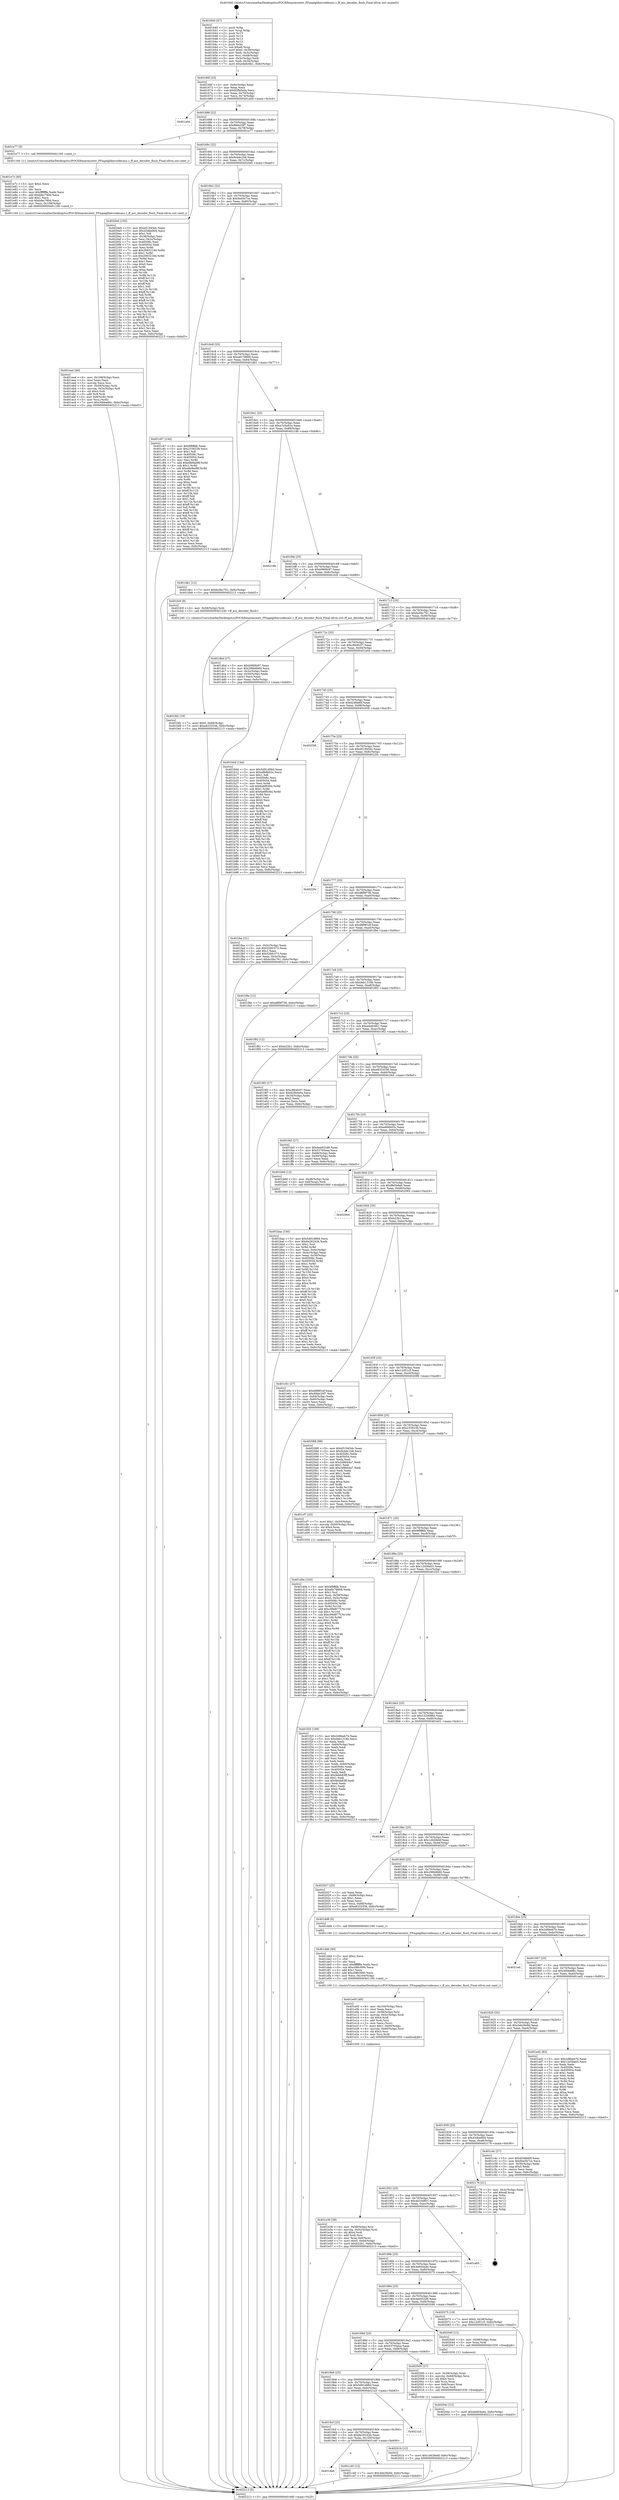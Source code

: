 digraph "0x401640" {
  label = "0x401640 (/mnt/c/Users/mathe/Desktop/tcc/POCII/binaries/extr_FFmpeglibavcodecass.c_ff_ass_decoder_flush_Final-ollvm.out::main(0))"
  labelloc = "t"
  node[shape=record]

  Entry [label="",width=0.3,height=0.3,shape=circle,fillcolor=black,style=filled]
  "0x40166f" [label="{
     0x40166f [23]\l
     | [instrs]\l
     &nbsp;&nbsp;0x40166f \<+3\>: mov -0x6c(%rbp),%eax\l
     &nbsp;&nbsp;0x401672 \<+2\>: mov %eax,%ecx\l
     &nbsp;&nbsp;0x401674 \<+6\>: sub $0x82fb0e0a,%ecx\l
     &nbsp;&nbsp;0x40167a \<+3\>: mov %eax,-0x70(%rbp)\l
     &nbsp;&nbsp;0x40167d \<+3\>: mov %ecx,-0x74(%rbp)\l
     &nbsp;&nbsp;0x401680 \<+6\>: je 0000000000401a0d \<main+0x3cd\>\l
  }"]
  "0x401a0d" [label="{
     0x401a0d\l
  }", style=dashed]
  "0x401686" [label="{
     0x401686 [22]\l
     | [instrs]\l
     &nbsp;&nbsp;0x401686 \<+5\>: jmp 000000000040168b \<main+0x4b\>\l
     &nbsp;&nbsp;0x40168b \<+3\>: mov -0x70(%rbp),%eax\l
     &nbsp;&nbsp;0x40168e \<+5\>: sub $0x89de20f7,%eax\l
     &nbsp;&nbsp;0x401693 \<+3\>: mov %eax,-0x78(%rbp)\l
     &nbsp;&nbsp;0x401696 \<+6\>: je 0000000000401e77 \<main+0x837\>\l
  }"]
  Exit [label="",width=0.3,height=0.3,shape=circle,fillcolor=black,style=filled,peripheries=2]
  "0x401e77" [label="{
     0x401e77 [5]\l
     | [instrs]\l
     &nbsp;&nbsp;0x401e77 \<+5\>: call 0000000000401160 \<next_i\>\l
     | [calls]\l
     &nbsp;&nbsp;0x401160 \{1\} (/mnt/c/Users/mathe/Desktop/tcc/POCII/binaries/extr_FFmpeglibavcodecass.c_ff_ass_decoder_flush_Final-ollvm.out::next_i)\l
  }"]
  "0x40169c" [label="{
     0x40169c [22]\l
     | [instrs]\l
     &nbsp;&nbsp;0x40169c \<+5\>: jmp 00000000004016a1 \<main+0x61\>\l
     &nbsp;&nbsp;0x4016a1 \<+3\>: mov -0x70(%rbp),%eax\l
     &nbsp;&nbsp;0x4016a4 \<+5\>: sub $0x9cbdc1b9,%eax\l
     &nbsp;&nbsp;0x4016a9 \<+3\>: mov %eax,-0x7c(%rbp)\l
     &nbsp;&nbsp;0x4016ac \<+6\>: je 00000000004020e0 \<main+0xaa0\>\l
  }"]
  "0x40204c" [label="{
     0x40204c [12]\l
     | [instrs]\l
     &nbsp;&nbsp;0x40204c \<+7\>: movl $0x4e604a4e,-0x6c(%rbp)\l
     &nbsp;&nbsp;0x402053 \<+5\>: jmp 0000000000402213 \<main+0xbd3\>\l
  }"]
  "0x4020e0" [label="{
     0x4020e0 [150]\l
     | [instrs]\l
     &nbsp;&nbsp;0x4020e0 \<+5\>: mov $0xd51945dc,%eax\l
     &nbsp;&nbsp;0x4020e5 \<+5\>: mov $0x43dbe904,%ecx\l
     &nbsp;&nbsp;0x4020ea \<+2\>: mov $0x1,%dl\l
     &nbsp;&nbsp;0x4020ec \<+3\>: mov -0x38(%rbp),%esi\l
     &nbsp;&nbsp;0x4020ef \<+3\>: mov %esi,-0x2c(%rbp)\l
     &nbsp;&nbsp;0x4020f2 \<+7\>: mov 0x40506c,%esi\l
     &nbsp;&nbsp;0x4020f9 \<+7\>: mov 0x405054,%edi\l
     &nbsp;&nbsp;0x402100 \<+3\>: mov %esi,%r8d\l
     &nbsp;&nbsp;0x402103 \<+7\>: add $0x2063219d,%r8d\l
     &nbsp;&nbsp;0x40210a \<+4\>: sub $0x1,%r8d\l
     &nbsp;&nbsp;0x40210e \<+7\>: sub $0x2063219d,%r8d\l
     &nbsp;&nbsp;0x402115 \<+4\>: imul %r8d,%esi\l
     &nbsp;&nbsp;0x402119 \<+3\>: and $0x1,%esi\l
     &nbsp;&nbsp;0x40211c \<+3\>: cmp $0x0,%esi\l
     &nbsp;&nbsp;0x40211f \<+4\>: sete %r9b\l
     &nbsp;&nbsp;0x402123 \<+3\>: cmp $0xa,%edi\l
     &nbsp;&nbsp;0x402126 \<+4\>: setl %r10b\l
     &nbsp;&nbsp;0x40212a \<+3\>: mov %r9b,%r11b\l
     &nbsp;&nbsp;0x40212d \<+4\>: xor $0xff,%r11b\l
     &nbsp;&nbsp;0x402131 \<+3\>: mov %r10b,%bl\l
     &nbsp;&nbsp;0x402134 \<+3\>: xor $0xff,%bl\l
     &nbsp;&nbsp;0x402137 \<+3\>: xor $0x1,%dl\l
     &nbsp;&nbsp;0x40213a \<+3\>: mov %r11b,%r14b\l
     &nbsp;&nbsp;0x40213d \<+4\>: and $0xff,%r14b\l
     &nbsp;&nbsp;0x402141 \<+3\>: and %dl,%r9b\l
     &nbsp;&nbsp;0x402144 \<+3\>: mov %bl,%r15b\l
     &nbsp;&nbsp;0x402147 \<+4\>: and $0xff,%r15b\l
     &nbsp;&nbsp;0x40214b \<+3\>: and %dl,%r10b\l
     &nbsp;&nbsp;0x40214e \<+3\>: or %r9b,%r14b\l
     &nbsp;&nbsp;0x402151 \<+3\>: or %r10b,%r15b\l
     &nbsp;&nbsp;0x402154 \<+3\>: xor %r15b,%r14b\l
     &nbsp;&nbsp;0x402157 \<+3\>: or %bl,%r11b\l
     &nbsp;&nbsp;0x40215a \<+4\>: xor $0xff,%r11b\l
     &nbsp;&nbsp;0x40215e \<+3\>: or $0x1,%dl\l
     &nbsp;&nbsp;0x402161 \<+3\>: and %dl,%r11b\l
     &nbsp;&nbsp;0x402164 \<+3\>: or %r11b,%r14b\l
     &nbsp;&nbsp;0x402167 \<+4\>: test $0x1,%r14b\l
     &nbsp;&nbsp;0x40216b \<+3\>: cmovne %ecx,%eax\l
     &nbsp;&nbsp;0x40216e \<+3\>: mov %eax,-0x6c(%rbp)\l
     &nbsp;&nbsp;0x402171 \<+5\>: jmp 0000000000402213 \<main+0xbd3\>\l
  }"]
  "0x4016b2" [label="{
     0x4016b2 [22]\l
     | [instrs]\l
     &nbsp;&nbsp;0x4016b2 \<+5\>: jmp 00000000004016b7 \<main+0x77\>\l
     &nbsp;&nbsp;0x4016b7 \<+3\>: mov -0x70(%rbp),%eax\l
     &nbsp;&nbsp;0x4016ba \<+5\>: sub $0x9ee5b7ce,%eax\l
     &nbsp;&nbsp;0x4016bf \<+3\>: mov %eax,-0x80(%rbp)\l
     &nbsp;&nbsp;0x4016c2 \<+6\>: je 0000000000401c67 \<main+0x627\>\l
  }"]
  "0x40201b" [label="{
     0x40201b [12]\l
     | [instrs]\l
     &nbsp;&nbsp;0x40201b \<+7\>: movl $0x1d428ebf,-0x6c(%rbp)\l
     &nbsp;&nbsp;0x402022 \<+5\>: jmp 0000000000402213 \<main+0xbd3\>\l
  }"]
  "0x401c67" [label="{
     0x401c67 [144]\l
     | [instrs]\l
     &nbsp;&nbsp;0x401c67 \<+5\>: mov $0x9f9ffdb,%eax\l
     &nbsp;&nbsp;0x401c6c \<+5\>: mov $0x2336238,%ecx\l
     &nbsp;&nbsp;0x401c71 \<+2\>: mov $0x1,%dl\l
     &nbsp;&nbsp;0x401c73 \<+7\>: mov 0x40506c,%esi\l
     &nbsp;&nbsp;0x401c7a \<+7\>: mov 0x405054,%edi\l
     &nbsp;&nbsp;0x401c81 \<+3\>: mov %esi,%r8d\l
     &nbsp;&nbsp;0x401c84 \<+7\>: add $0xe8e9ad9f,%r8d\l
     &nbsp;&nbsp;0x401c8b \<+4\>: sub $0x1,%r8d\l
     &nbsp;&nbsp;0x401c8f \<+7\>: sub $0xe8e9ad9f,%r8d\l
     &nbsp;&nbsp;0x401c96 \<+4\>: imul %r8d,%esi\l
     &nbsp;&nbsp;0x401c9a \<+3\>: and $0x1,%esi\l
     &nbsp;&nbsp;0x401c9d \<+3\>: cmp $0x0,%esi\l
     &nbsp;&nbsp;0x401ca0 \<+4\>: sete %r9b\l
     &nbsp;&nbsp;0x401ca4 \<+3\>: cmp $0xa,%edi\l
     &nbsp;&nbsp;0x401ca7 \<+4\>: setl %r10b\l
     &nbsp;&nbsp;0x401cab \<+3\>: mov %r9b,%r11b\l
     &nbsp;&nbsp;0x401cae \<+4\>: xor $0xff,%r11b\l
     &nbsp;&nbsp;0x401cb2 \<+3\>: mov %r10b,%bl\l
     &nbsp;&nbsp;0x401cb5 \<+3\>: xor $0xff,%bl\l
     &nbsp;&nbsp;0x401cb8 \<+3\>: xor $0x1,%dl\l
     &nbsp;&nbsp;0x401cbb \<+3\>: mov %r11b,%r14b\l
     &nbsp;&nbsp;0x401cbe \<+4\>: and $0xff,%r14b\l
     &nbsp;&nbsp;0x401cc2 \<+3\>: and %dl,%r9b\l
     &nbsp;&nbsp;0x401cc5 \<+3\>: mov %bl,%r15b\l
     &nbsp;&nbsp;0x401cc8 \<+4\>: and $0xff,%r15b\l
     &nbsp;&nbsp;0x401ccc \<+3\>: and %dl,%r10b\l
     &nbsp;&nbsp;0x401ccf \<+3\>: or %r9b,%r14b\l
     &nbsp;&nbsp;0x401cd2 \<+3\>: or %r10b,%r15b\l
     &nbsp;&nbsp;0x401cd5 \<+3\>: xor %r15b,%r14b\l
     &nbsp;&nbsp;0x401cd8 \<+3\>: or %bl,%r11b\l
     &nbsp;&nbsp;0x401cdb \<+4\>: xor $0xff,%r11b\l
     &nbsp;&nbsp;0x401cdf \<+3\>: or $0x1,%dl\l
     &nbsp;&nbsp;0x401ce2 \<+3\>: and %dl,%r11b\l
     &nbsp;&nbsp;0x401ce5 \<+3\>: or %r11b,%r14b\l
     &nbsp;&nbsp;0x401ce8 \<+4\>: test $0x1,%r14b\l
     &nbsp;&nbsp;0x401cec \<+3\>: cmovne %ecx,%eax\l
     &nbsp;&nbsp;0x401cef \<+3\>: mov %eax,-0x6c(%rbp)\l
     &nbsp;&nbsp;0x401cf2 \<+5\>: jmp 0000000000402213 \<main+0xbd3\>\l
  }"]
  "0x4016c8" [label="{
     0x4016c8 [25]\l
     | [instrs]\l
     &nbsp;&nbsp;0x4016c8 \<+5\>: jmp 00000000004016cd \<main+0x8d\>\l
     &nbsp;&nbsp;0x4016cd \<+3\>: mov -0x70(%rbp),%eax\l
     &nbsp;&nbsp;0x4016d0 \<+5\>: sub $0xa0c78668,%eax\l
     &nbsp;&nbsp;0x4016d5 \<+6\>: mov %eax,-0x84(%rbp)\l
     &nbsp;&nbsp;0x4016db \<+6\>: je 0000000000401db1 \<main+0x771\>\l
  }"]
  "0x401fd2" [label="{
     0x401fd2 [19]\l
     | [instrs]\l
     &nbsp;&nbsp;0x401fd2 \<+7\>: movl $0x0,-0x68(%rbp)\l
     &nbsp;&nbsp;0x401fd9 \<+7\>: movl $0xe8333336,-0x6c(%rbp)\l
     &nbsp;&nbsp;0x401fe0 \<+5\>: jmp 0000000000402213 \<main+0xbd3\>\l
  }"]
  "0x401db1" [label="{
     0x401db1 [12]\l
     | [instrs]\l
     &nbsp;&nbsp;0x401db1 \<+7\>: movl $0xbc0bc761,-0x6c(%rbp)\l
     &nbsp;&nbsp;0x401db8 \<+5\>: jmp 0000000000402213 \<main+0xbd3\>\l
  }"]
  "0x4016e1" [label="{
     0x4016e1 [25]\l
     | [instrs]\l
     &nbsp;&nbsp;0x4016e1 \<+5\>: jmp 00000000004016e6 \<main+0xa6\>\l
     &nbsp;&nbsp;0x4016e6 \<+3\>: mov -0x70(%rbp),%eax\l
     &nbsp;&nbsp;0x4016e9 \<+5\>: sub $0xa7e5a91e,%eax\l
     &nbsp;&nbsp;0x4016ee \<+6\>: mov %eax,-0x88(%rbp)\l
     &nbsp;&nbsp;0x4016f4 \<+6\>: je 000000000040218b \<main+0xb4b\>\l
  }"]
  "0x401ea4" [label="{
     0x401ea4 [46]\l
     | [instrs]\l
     &nbsp;&nbsp;0x401ea4 \<+6\>: mov -0x108(%rbp),%ecx\l
     &nbsp;&nbsp;0x401eaa \<+3\>: imul %eax,%ecx\l
     &nbsp;&nbsp;0x401ead \<+3\>: movslq %ecx,%rsi\l
     &nbsp;&nbsp;0x401eb0 \<+4\>: mov -0x58(%rbp),%rdi\l
     &nbsp;&nbsp;0x401eb4 \<+4\>: movslq -0x5c(%rbp),%r8\l
     &nbsp;&nbsp;0x401eb8 \<+4\>: shl $0x4,%r8\l
     &nbsp;&nbsp;0x401ebc \<+3\>: add %r8,%rdi\l
     &nbsp;&nbsp;0x401ebf \<+4\>: mov 0x8(%rdi),%rdi\l
     &nbsp;&nbsp;0x401ec3 \<+3\>: mov %rsi,(%rdi)\l
     &nbsp;&nbsp;0x401ec6 \<+7\>: movl $0x30bbe86c,-0x6c(%rbp)\l
     &nbsp;&nbsp;0x401ecd \<+5\>: jmp 0000000000402213 \<main+0xbd3\>\l
  }"]
  "0x40218b" [label="{
     0x40218b\l
  }", style=dashed]
  "0x4016fa" [label="{
     0x4016fa [25]\l
     | [instrs]\l
     &nbsp;&nbsp;0x4016fa \<+5\>: jmp 00000000004016ff \<main+0xbf\>\l
     &nbsp;&nbsp;0x4016ff \<+3\>: mov -0x70(%rbp),%eax\l
     &nbsp;&nbsp;0x401702 \<+5\>: sub $0xb980fc87,%eax\l
     &nbsp;&nbsp;0x401707 \<+6\>: mov %eax,-0x8c(%rbp)\l
     &nbsp;&nbsp;0x40170d \<+6\>: je 0000000000401fc9 \<main+0x989\>\l
  }"]
  "0x401e7c" [label="{
     0x401e7c [40]\l
     | [instrs]\l
     &nbsp;&nbsp;0x401e7c \<+5\>: mov $0x2,%ecx\l
     &nbsp;&nbsp;0x401e81 \<+1\>: cltd\l
     &nbsp;&nbsp;0x401e82 \<+2\>: idiv %ecx\l
     &nbsp;&nbsp;0x401e84 \<+6\>: imul $0xfffffffe,%edx,%ecx\l
     &nbsp;&nbsp;0x401e8a \<+6\>: add $0xbfec780d,%ecx\l
     &nbsp;&nbsp;0x401e90 \<+3\>: add $0x1,%ecx\l
     &nbsp;&nbsp;0x401e93 \<+6\>: sub $0xbfec780d,%ecx\l
     &nbsp;&nbsp;0x401e99 \<+6\>: mov %ecx,-0x108(%rbp)\l
     &nbsp;&nbsp;0x401e9f \<+5\>: call 0000000000401160 \<next_i\>\l
     | [calls]\l
     &nbsp;&nbsp;0x401160 \{1\} (/mnt/c/Users/mathe/Desktop/tcc/POCII/binaries/extr_FFmpeglibavcodecass.c_ff_ass_decoder_flush_Final-ollvm.out::next_i)\l
  }"]
  "0x401fc9" [label="{
     0x401fc9 [9]\l
     | [instrs]\l
     &nbsp;&nbsp;0x401fc9 \<+4\>: mov -0x58(%rbp),%rdi\l
     &nbsp;&nbsp;0x401fcd \<+5\>: call 0000000000401240 \<ff_ass_decoder_flush\>\l
     | [calls]\l
     &nbsp;&nbsp;0x401240 \{1\} (/mnt/c/Users/mathe/Desktop/tcc/POCII/binaries/extr_FFmpeglibavcodecass.c_ff_ass_decoder_flush_Final-ollvm.out::ff_ass_decoder_flush)\l
  }"]
  "0x401713" [label="{
     0x401713 [25]\l
     | [instrs]\l
     &nbsp;&nbsp;0x401713 \<+5\>: jmp 0000000000401718 \<main+0xd8\>\l
     &nbsp;&nbsp;0x401718 \<+3\>: mov -0x70(%rbp),%eax\l
     &nbsp;&nbsp;0x40171b \<+5\>: sub $0xbc0bc761,%eax\l
     &nbsp;&nbsp;0x401720 \<+6\>: mov %eax,-0x90(%rbp)\l
     &nbsp;&nbsp;0x401726 \<+6\>: je 0000000000401dbd \<main+0x77d\>\l
  }"]
  "0x401e36" [label="{
     0x401e36 [38]\l
     | [instrs]\l
     &nbsp;&nbsp;0x401e36 \<+4\>: mov -0x58(%rbp),%rsi\l
     &nbsp;&nbsp;0x401e3a \<+4\>: movslq -0x5c(%rbp),%rdi\l
     &nbsp;&nbsp;0x401e3e \<+4\>: shl $0x4,%rdi\l
     &nbsp;&nbsp;0x401e42 \<+3\>: add %rdi,%rsi\l
     &nbsp;&nbsp;0x401e45 \<+4\>: mov %rax,0x8(%rsi)\l
     &nbsp;&nbsp;0x401e49 \<+7\>: movl $0x0,-0x64(%rbp)\l
     &nbsp;&nbsp;0x401e50 \<+7\>: movl $0xb22b1,-0x6c(%rbp)\l
     &nbsp;&nbsp;0x401e57 \<+5\>: jmp 0000000000402213 \<main+0xbd3\>\l
  }"]
  "0x401dbd" [label="{
     0x401dbd [27]\l
     | [instrs]\l
     &nbsp;&nbsp;0x401dbd \<+5\>: mov $0xb980fc87,%eax\l
     &nbsp;&nbsp;0x401dc2 \<+5\>: mov $0x296b6b60,%ecx\l
     &nbsp;&nbsp;0x401dc7 \<+3\>: mov -0x5c(%rbp),%edx\l
     &nbsp;&nbsp;0x401dca \<+3\>: cmp -0x50(%rbp),%edx\l
     &nbsp;&nbsp;0x401dcd \<+3\>: cmovl %ecx,%eax\l
     &nbsp;&nbsp;0x401dd0 \<+3\>: mov %eax,-0x6c(%rbp)\l
     &nbsp;&nbsp;0x401dd3 \<+5\>: jmp 0000000000402213 \<main+0xbd3\>\l
  }"]
  "0x40172c" [label="{
     0x40172c [25]\l
     | [instrs]\l
     &nbsp;&nbsp;0x40172c \<+5\>: jmp 0000000000401731 \<main+0xf1\>\l
     &nbsp;&nbsp;0x401731 \<+3\>: mov -0x70(%rbp),%eax\l
     &nbsp;&nbsp;0x401734 \<+5\>: sub $0xc864fc57,%eax\l
     &nbsp;&nbsp;0x401739 \<+6\>: mov %eax,-0x94(%rbp)\l
     &nbsp;&nbsp;0x40173f \<+6\>: je 0000000000401b0d \<main+0x4cd\>\l
  }"]
  "0x401e05" [label="{
     0x401e05 [49]\l
     | [instrs]\l
     &nbsp;&nbsp;0x401e05 \<+6\>: mov -0x104(%rbp),%ecx\l
     &nbsp;&nbsp;0x401e0b \<+3\>: imul %eax,%ecx\l
     &nbsp;&nbsp;0x401e0e \<+4\>: mov -0x58(%rbp),%rsi\l
     &nbsp;&nbsp;0x401e12 \<+4\>: movslq -0x5c(%rbp),%rdi\l
     &nbsp;&nbsp;0x401e16 \<+4\>: shl $0x4,%rdi\l
     &nbsp;&nbsp;0x401e1a \<+3\>: add %rdi,%rsi\l
     &nbsp;&nbsp;0x401e1d \<+2\>: mov %ecx,(%rsi)\l
     &nbsp;&nbsp;0x401e1f \<+7\>: movl $0x1,-0x60(%rbp)\l
     &nbsp;&nbsp;0x401e26 \<+4\>: movslq -0x60(%rbp),%rsi\l
     &nbsp;&nbsp;0x401e2a \<+4\>: shl $0x3,%rsi\l
     &nbsp;&nbsp;0x401e2e \<+3\>: mov %rsi,%rdi\l
     &nbsp;&nbsp;0x401e31 \<+5\>: call 0000000000401050 \<malloc@plt\>\l
     | [calls]\l
     &nbsp;&nbsp;0x401050 \{1\} (unknown)\l
  }"]
  "0x401b0d" [label="{
     0x401b0d [144]\l
     | [instrs]\l
     &nbsp;&nbsp;0x401b0d \<+5\>: mov $0x5d91d96d,%eax\l
     &nbsp;&nbsp;0x401b12 \<+5\>: mov $0xe868b03c,%ecx\l
     &nbsp;&nbsp;0x401b17 \<+2\>: mov $0x1,%dl\l
     &nbsp;&nbsp;0x401b19 \<+7\>: mov 0x40506c,%esi\l
     &nbsp;&nbsp;0x401b20 \<+7\>: mov 0x405054,%edi\l
     &nbsp;&nbsp;0x401b27 \<+3\>: mov %esi,%r8d\l
     &nbsp;&nbsp;0x401b2a \<+7\>: sub $0x6a6f926d,%r8d\l
     &nbsp;&nbsp;0x401b31 \<+4\>: sub $0x1,%r8d\l
     &nbsp;&nbsp;0x401b35 \<+7\>: add $0x6a6f926d,%r8d\l
     &nbsp;&nbsp;0x401b3c \<+4\>: imul %r8d,%esi\l
     &nbsp;&nbsp;0x401b40 \<+3\>: and $0x1,%esi\l
     &nbsp;&nbsp;0x401b43 \<+3\>: cmp $0x0,%esi\l
     &nbsp;&nbsp;0x401b46 \<+4\>: sete %r9b\l
     &nbsp;&nbsp;0x401b4a \<+3\>: cmp $0xa,%edi\l
     &nbsp;&nbsp;0x401b4d \<+4\>: setl %r10b\l
     &nbsp;&nbsp;0x401b51 \<+3\>: mov %r9b,%r11b\l
     &nbsp;&nbsp;0x401b54 \<+4\>: xor $0xff,%r11b\l
     &nbsp;&nbsp;0x401b58 \<+3\>: mov %r10b,%bl\l
     &nbsp;&nbsp;0x401b5b \<+3\>: xor $0xff,%bl\l
     &nbsp;&nbsp;0x401b5e \<+3\>: xor $0x0,%dl\l
     &nbsp;&nbsp;0x401b61 \<+3\>: mov %r11b,%r14b\l
     &nbsp;&nbsp;0x401b64 \<+4\>: and $0x0,%r14b\l
     &nbsp;&nbsp;0x401b68 \<+3\>: and %dl,%r9b\l
     &nbsp;&nbsp;0x401b6b \<+3\>: mov %bl,%r15b\l
     &nbsp;&nbsp;0x401b6e \<+4\>: and $0x0,%r15b\l
     &nbsp;&nbsp;0x401b72 \<+3\>: and %dl,%r10b\l
     &nbsp;&nbsp;0x401b75 \<+3\>: or %r9b,%r14b\l
     &nbsp;&nbsp;0x401b78 \<+3\>: or %r10b,%r15b\l
     &nbsp;&nbsp;0x401b7b \<+3\>: xor %r15b,%r14b\l
     &nbsp;&nbsp;0x401b7e \<+3\>: or %bl,%r11b\l
     &nbsp;&nbsp;0x401b81 \<+4\>: xor $0xff,%r11b\l
     &nbsp;&nbsp;0x401b85 \<+3\>: or $0x0,%dl\l
     &nbsp;&nbsp;0x401b88 \<+3\>: and %dl,%r11b\l
     &nbsp;&nbsp;0x401b8b \<+3\>: or %r11b,%r14b\l
     &nbsp;&nbsp;0x401b8e \<+4\>: test $0x1,%r14b\l
     &nbsp;&nbsp;0x401b92 \<+3\>: cmovne %ecx,%eax\l
     &nbsp;&nbsp;0x401b95 \<+3\>: mov %eax,-0x6c(%rbp)\l
     &nbsp;&nbsp;0x401b98 \<+5\>: jmp 0000000000402213 \<main+0xbd3\>\l
  }"]
  "0x401745" [label="{
     0x401745 [25]\l
     | [instrs]\l
     &nbsp;&nbsp;0x401745 \<+5\>: jmp 000000000040174a \<main+0x10a\>\l
     &nbsp;&nbsp;0x40174a \<+3\>: mov -0x70(%rbp),%eax\l
     &nbsp;&nbsp;0x40174d \<+5\>: sub $0xd24fdd0f,%eax\l
     &nbsp;&nbsp;0x401752 \<+6\>: mov %eax,-0x98(%rbp)\l
     &nbsp;&nbsp;0x401758 \<+6\>: je 0000000000402058 \<main+0xa18\>\l
  }"]
  "0x401ddd" [label="{
     0x401ddd [40]\l
     | [instrs]\l
     &nbsp;&nbsp;0x401ddd \<+5\>: mov $0x2,%ecx\l
     &nbsp;&nbsp;0x401de2 \<+1\>: cltd\l
     &nbsp;&nbsp;0x401de3 \<+2\>: idiv %ecx\l
     &nbsp;&nbsp;0x401de5 \<+6\>: imul $0xfffffffe,%edx,%ecx\l
     &nbsp;&nbsp;0x401deb \<+6\>: sub $0xc08b309c,%ecx\l
     &nbsp;&nbsp;0x401df1 \<+3\>: add $0x1,%ecx\l
     &nbsp;&nbsp;0x401df4 \<+6\>: add $0xc08b309c,%ecx\l
     &nbsp;&nbsp;0x401dfa \<+6\>: mov %ecx,-0x104(%rbp)\l
     &nbsp;&nbsp;0x401e00 \<+5\>: call 0000000000401160 \<next_i\>\l
     | [calls]\l
     &nbsp;&nbsp;0x401160 \{1\} (/mnt/c/Users/mathe/Desktop/tcc/POCII/binaries/extr_FFmpeglibavcodecass.c_ff_ass_decoder_flush_Final-ollvm.out::next_i)\l
  }"]
  "0x402058" [label="{
     0x402058\l
  }", style=dashed]
  "0x40175e" [label="{
     0x40175e [25]\l
     | [instrs]\l
     &nbsp;&nbsp;0x40175e \<+5\>: jmp 0000000000401763 \<main+0x123\>\l
     &nbsp;&nbsp;0x401763 \<+3\>: mov -0x70(%rbp),%eax\l
     &nbsp;&nbsp;0x401766 \<+5\>: sub $0xd51945dc,%eax\l
     &nbsp;&nbsp;0x40176b \<+6\>: mov %eax,-0x9c(%rbp)\l
     &nbsp;&nbsp;0x401771 \<+6\>: je 000000000040220c \<main+0xbcc\>\l
  }"]
  "0x401d0e" [label="{
     0x401d0e [163]\l
     | [instrs]\l
     &nbsp;&nbsp;0x401d0e \<+5\>: mov $0x9f9ffdb,%ecx\l
     &nbsp;&nbsp;0x401d13 \<+5\>: mov $0xa0c78668,%edx\l
     &nbsp;&nbsp;0x401d18 \<+3\>: mov $0x1,%sil\l
     &nbsp;&nbsp;0x401d1b \<+4\>: mov %rax,-0x58(%rbp)\l
     &nbsp;&nbsp;0x401d1f \<+7\>: movl $0x0,-0x5c(%rbp)\l
     &nbsp;&nbsp;0x401d26 \<+8\>: mov 0x40506c,%r8d\l
     &nbsp;&nbsp;0x401d2e \<+8\>: mov 0x405054,%r9d\l
     &nbsp;&nbsp;0x401d36 \<+3\>: mov %r8d,%r10d\l
     &nbsp;&nbsp;0x401d39 \<+7\>: add $0xc99d877f,%r10d\l
     &nbsp;&nbsp;0x401d40 \<+4\>: sub $0x1,%r10d\l
     &nbsp;&nbsp;0x401d44 \<+7\>: sub $0xc99d877f,%r10d\l
     &nbsp;&nbsp;0x401d4b \<+4\>: imul %r10d,%r8d\l
     &nbsp;&nbsp;0x401d4f \<+4\>: and $0x1,%r8d\l
     &nbsp;&nbsp;0x401d53 \<+4\>: cmp $0x0,%r8d\l
     &nbsp;&nbsp;0x401d57 \<+4\>: sete %r11b\l
     &nbsp;&nbsp;0x401d5b \<+4\>: cmp $0xa,%r9d\l
     &nbsp;&nbsp;0x401d5f \<+3\>: setl %bl\l
     &nbsp;&nbsp;0x401d62 \<+3\>: mov %r11b,%r14b\l
     &nbsp;&nbsp;0x401d65 \<+4\>: xor $0xff,%r14b\l
     &nbsp;&nbsp;0x401d69 \<+3\>: mov %bl,%r15b\l
     &nbsp;&nbsp;0x401d6c \<+4\>: xor $0xff,%r15b\l
     &nbsp;&nbsp;0x401d70 \<+4\>: xor $0x1,%sil\l
     &nbsp;&nbsp;0x401d74 \<+3\>: mov %r14b,%r12b\l
     &nbsp;&nbsp;0x401d77 \<+4\>: and $0xff,%r12b\l
     &nbsp;&nbsp;0x401d7b \<+3\>: and %sil,%r11b\l
     &nbsp;&nbsp;0x401d7e \<+3\>: mov %r15b,%r13b\l
     &nbsp;&nbsp;0x401d81 \<+4\>: and $0xff,%r13b\l
     &nbsp;&nbsp;0x401d85 \<+3\>: and %sil,%bl\l
     &nbsp;&nbsp;0x401d88 \<+3\>: or %r11b,%r12b\l
     &nbsp;&nbsp;0x401d8b \<+3\>: or %bl,%r13b\l
     &nbsp;&nbsp;0x401d8e \<+3\>: xor %r13b,%r12b\l
     &nbsp;&nbsp;0x401d91 \<+3\>: or %r15b,%r14b\l
     &nbsp;&nbsp;0x401d94 \<+4\>: xor $0xff,%r14b\l
     &nbsp;&nbsp;0x401d98 \<+4\>: or $0x1,%sil\l
     &nbsp;&nbsp;0x401d9c \<+3\>: and %sil,%r14b\l
     &nbsp;&nbsp;0x401d9f \<+3\>: or %r14b,%r12b\l
     &nbsp;&nbsp;0x401da2 \<+4\>: test $0x1,%r12b\l
     &nbsp;&nbsp;0x401da6 \<+3\>: cmovne %edx,%ecx\l
     &nbsp;&nbsp;0x401da9 \<+3\>: mov %ecx,-0x6c(%rbp)\l
     &nbsp;&nbsp;0x401dac \<+5\>: jmp 0000000000402213 \<main+0xbd3\>\l
  }"]
  "0x40220c" [label="{
     0x40220c\l
  }", style=dashed]
  "0x401777" [label="{
     0x401777 [25]\l
     | [instrs]\l
     &nbsp;&nbsp;0x401777 \<+5\>: jmp 000000000040177c \<main+0x13c\>\l
     &nbsp;&nbsp;0x40177c \<+3\>: mov -0x70(%rbp),%eax\l
     &nbsp;&nbsp;0x40177f \<+5\>: sub $0xd8f9f756,%eax\l
     &nbsp;&nbsp;0x401784 \<+6\>: mov %eax,-0xa0(%rbp)\l
     &nbsp;&nbsp;0x40178a \<+6\>: je 0000000000401faa \<main+0x96a\>\l
  }"]
  "0x4019e8" [label="{
     0x4019e8\l
  }", style=dashed]
  "0x401faa" [label="{
     0x401faa [31]\l
     | [instrs]\l
     &nbsp;&nbsp;0x401faa \<+3\>: mov -0x5c(%rbp),%eax\l
     &nbsp;&nbsp;0x401fad \<+5\>: sub $0x526fc373,%eax\l
     &nbsp;&nbsp;0x401fb2 \<+3\>: add $0x1,%eax\l
     &nbsp;&nbsp;0x401fb5 \<+5\>: add $0x526fc373,%eax\l
     &nbsp;&nbsp;0x401fba \<+3\>: mov %eax,-0x5c(%rbp)\l
     &nbsp;&nbsp;0x401fbd \<+7\>: movl $0xbc0bc761,-0x6c(%rbp)\l
     &nbsp;&nbsp;0x401fc4 \<+5\>: jmp 0000000000402213 \<main+0xbd3\>\l
  }"]
  "0x401790" [label="{
     0x401790 [25]\l
     | [instrs]\l
     &nbsp;&nbsp;0x401790 \<+5\>: jmp 0000000000401795 \<main+0x155\>\l
     &nbsp;&nbsp;0x401795 \<+3\>: mov -0x70(%rbp),%eax\l
     &nbsp;&nbsp;0x401798 \<+5\>: sub $0xd9f9f1ef,%eax\l
     &nbsp;&nbsp;0x40179d \<+6\>: mov %eax,-0xa4(%rbp)\l
     &nbsp;&nbsp;0x4017a3 \<+6\>: je 0000000000401f9e \<main+0x95e\>\l
  }"]
  "0x401c40" [label="{
     0x401c40 [12]\l
     | [instrs]\l
     &nbsp;&nbsp;0x401c40 \<+7\>: movl $0x3eb29e9d,-0x6c(%rbp)\l
     &nbsp;&nbsp;0x401c47 \<+5\>: jmp 0000000000402213 \<main+0xbd3\>\l
  }"]
  "0x401f9e" [label="{
     0x401f9e [12]\l
     | [instrs]\l
     &nbsp;&nbsp;0x401f9e \<+7\>: movl $0xd8f9f756,-0x6c(%rbp)\l
     &nbsp;&nbsp;0x401fa5 \<+5\>: jmp 0000000000402213 \<main+0xbd3\>\l
  }"]
  "0x4017a9" [label="{
     0x4017a9 [25]\l
     | [instrs]\l
     &nbsp;&nbsp;0x4017a9 \<+5\>: jmp 00000000004017ae \<main+0x16e\>\l
     &nbsp;&nbsp;0x4017ae \<+3\>: mov -0x70(%rbp),%eax\l
     &nbsp;&nbsp;0x4017b1 \<+5\>: sub $0xdeb1316b,%eax\l
     &nbsp;&nbsp;0x4017b6 \<+6\>: mov %eax,-0xa8(%rbp)\l
     &nbsp;&nbsp;0x4017bc \<+6\>: je 0000000000401f92 \<main+0x952\>\l
  }"]
  "0x4019cf" [label="{
     0x4019cf [25]\l
     | [instrs]\l
     &nbsp;&nbsp;0x4019cf \<+5\>: jmp 00000000004019d4 \<main+0x394\>\l
     &nbsp;&nbsp;0x4019d4 \<+3\>: mov -0x70(%rbp),%eax\l
     &nbsp;&nbsp;0x4019d7 \<+5\>: sub $0x6e26242b,%eax\l
     &nbsp;&nbsp;0x4019dc \<+6\>: mov %eax,-0x100(%rbp)\l
     &nbsp;&nbsp;0x4019e2 \<+6\>: je 0000000000401c40 \<main+0x600\>\l
  }"]
  "0x401f92" [label="{
     0x401f92 [12]\l
     | [instrs]\l
     &nbsp;&nbsp;0x401f92 \<+7\>: movl $0xb22b1,-0x6c(%rbp)\l
     &nbsp;&nbsp;0x401f99 \<+5\>: jmp 0000000000402213 \<main+0xbd3\>\l
  }"]
  "0x4017c2" [label="{
     0x4017c2 [25]\l
     | [instrs]\l
     &nbsp;&nbsp;0x4017c2 \<+5\>: jmp 00000000004017c7 \<main+0x187\>\l
     &nbsp;&nbsp;0x4017c7 \<+3\>: mov -0x70(%rbp),%eax\l
     &nbsp;&nbsp;0x4017ca \<+5\>: sub $0xe4e6c6b1,%eax\l
     &nbsp;&nbsp;0x4017cf \<+6\>: mov %eax,-0xac(%rbp)\l
     &nbsp;&nbsp;0x4017d5 \<+6\>: je 00000000004019f2 \<main+0x3b2\>\l
  }"]
  "0x4021a3" [label="{
     0x4021a3\l
  }", style=dashed]
  "0x4019f2" [label="{
     0x4019f2 [27]\l
     | [instrs]\l
     &nbsp;&nbsp;0x4019f2 \<+5\>: mov $0xc864fc57,%eax\l
     &nbsp;&nbsp;0x4019f7 \<+5\>: mov $0x82fb0e0a,%ecx\l
     &nbsp;&nbsp;0x4019fc \<+3\>: mov -0x34(%rbp),%edx\l
     &nbsp;&nbsp;0x4019ff \<+3\>: cmp $0x2,%edx\l
     &nbsp;&nbsp;0x401a02 \<+3\>: cmovne %ecx,%eax\l
     &nbsp;&nbsp;0x401a05 \<+3\>: mov %eax,-0x6c(%rbp)\l
     &nbsp;&nbsp;0x401a08 \<+5\>: jmp 0000000000402213 \<main+0xbd3\>\l
  }"]
  "0x4017db" [label="{
     0x4017db [25]\l
     | [instrs]\l
     &nbsp;&nbsp;0x4017db \<+5\>: jmp 00000000004017e0 \<main+0x1a0\>\l
     &nbsp;&nbsp;0x4017e0 \<+3\>: mov -0x70(%rbp),%eax\l
     &nbsp;&nbsp;0x4017e3 \<+5\>: sub $0xe8333336,%eax\l
     &nbsp;&nbsp;0x4017e8 \<+6\>: mov %eax,-0xb0(%rbp)\l
     &nbsp;&nbsp;0x4017ee \<+6\>: je 0000000000401fe5 \<main+0x9a5\>\l
  }"]
  "0x402213" [label="{
     0x402213 [5]\l
     | [instrs]\l
     &nbsp;&nbsp;0x402213 \<+5\>: jmp 000000000040166f \<main+0x2f\>\l
  }"]
  "0x401640" [label="{
     0x401640 [47]\l
     | [instrs]\l
     &nbsp;&nbsp;0x401640 \<+1\>: push %rbp\l
     &nbsp;&nbsp;0x401641 \<+3\>: mov %rsp,%rbp\l
     &nbsp;&nbsp;0x401644 \<+2\>: push %r15\l
     &nbsp;&nbsp;0x401646 \<+2\>: push %r14\l
     &nbsp;&nbsp;0x401648 \<+2\>: push %r13\l
     &nbsp;&nbsp;0x40164a \<+2\>: push %r12\l
     &nbsp;&nbsp;0x40164c \<+1\>: push %rbx\l
     &nbsp;&nbsp;0x40164d \<+7\>: sub $0xe8,%rsp\l
     &nbsp;&nbsp;0x401654 \<+7\>: movl $0x0,-0x38(%rbp)\l
     &nbsp;&nbsp;0x40165b \<+3\>: mov %edi,-0x3c(%rbp)\l
     &nbsp;&nbsp;0x40165e \<+4\>: mov %rsi,-0x48(%rbp)\l
     &nbsp;&nbsp;0x401662 \<+3\>: mov -0x3c(%rbp),%edi\l
     &nbsp;&nbsp;0x401665 \<+3\>: mov %edi,-0x34(%rbp)\l
     &nbsp;&nbsp;0x401668 \<+7\>: movl $0xe4e6c6b1,-0x6c(%rbp)\l
  }"]
  "0x4019b6" [label="{
     0x4019b6 [25]\l
     | [instrs]\l
     &nbsp;&nbsp;0x4019b6 \<+5\>: jmp 00000000004019bb \<main+0x37b\>\l
     &nbsp;&nbsp;0x4019bb \<+3\>: mov -0x70(%rbp),%eax\l
     &nbsp;&nbsp;0x4019be \<+5\>: sub $0x5d91d96d,%eax\l
     &nbsp;&nbsp;0x4019c3 \<+6\>: mov %eax,-0xfc(%rbp)\l
     &nbsp;&nbsp;0x4019c9 \<+6\>: je 00000000004021a3 \<main+0xb63\>\l
  }"]
  "0x401fe5" [label="{
     0x401fe5 [27]\l
     | [instrs]\l
     &nbsp;&nbsp;0x401fe5 \<+5\>: mov $0x4ee932d9,%eax\l
     &nbsp;&nbsp;0x401fea \<+5\>: mov $0x53705eea,%ecx\l
     &nbsp;&nbsp;0x401fef \<+3\>: mov -0x68(%rbp),%edx\l
     &nbsp;&nbsp;0x401ff2 \<+3\>: cmp -0x50(%rbp),%edx\l
     &nbsp;&nbsp;0x401ff5 \<+3\>: cmovl %ecx,%eax\l
     &nbsp;&nbsp;0x401ff8 \<+3\>: mov %eax,-0x6c(%rbp)\l
     &nbsp;&nbsp;0x401ffb \<+5\>: jmp 0000000000402213 \<main+0xbd3\>\l
  }"]
  "0x4017f4" [label="{
     0x4017f4 [25]\l
     | [instrs]\l
     &nbsp;&nbsp;0x4017f4 \<+5\>: jmp 00000000004017f9 \<main+0x1b9\>\l
     &nbsp;&nbsp;0x4017f9 \<+3\>: mov -0x70(%rbp),%eax\l
     &nbsp;&nbsp;0x4017fc \<+5\>: sub $0xe868b03c,%eax\l
     &nbsp;&nbsp;0x401801 \<+6\>: mov %eax,-0xb4(%rbp)\l
     &nbsp;&nbsp;0x401807 \<+6\>: je 0000000000401b9d \<main+0x55d\>\l
  }"]
  "0x402000" [label="{
     0x402000 [27]\l
     | [instrs]\l
     &nbsp;&nbsp;0x402000 \<+4\>: mov -0x58(%rbp),%rax\l
     &nbsp;&nbsp;0x402004 \<+4\>: movslq -0x68(%rbp),%rcx\l
     &nbsp;&nbsp;0x402008 \<+4\>: shl $0x4,%rcx\l
     &nbsp;&nbsp;0x40200c \<+3\>: add %rcx,%rax\l
     &nbsp;&nbsp;0x40200f \<+4\>: mov 0x8(%rax),%rax\l
     &nbsp;&nbsp;0x402013 \<+3\>: mov %rax,%rdi\l
     &nbsp;&nbsp;0x402016 \<+5\>: call 0000000000401030 \<free@plt\>\l
     | [calls]\l
     &nbsp;&nbsp;0x401030 \{1\} (unknown)\l
  }"]
  "0x401b9d" [label="{
     0x401b9d [13]\l
     | [instrs]\l
     &nbsp;&nbsp;0x401b9d \<+4\>: mov -0x48(%rbp),%rax\l
     &nbsp;&nbsp;0x401ba1 \<+4\>: mov 0x8(%rax),%rdi\l
     &nbsp;&nbsp;0x401ba5 \<+5\>: call 0000000000401060 \<atoi@plt\>\l
     | [calls]\l
     &nbsp;&nbsp;0x401060 \{1\} (unknown)\l
  }"]
  "0x40180d" [label="{
     0x40180d [25]\l
     | [instrs]\l
     &nbsp;&nbsp;0x40180d \<+5\>: jmp 0000000000401812 \<main+0x1d2\>\l
     &nbsp;&nbsp;0x401812 \<+3\>: mov -0x70(%rbp),%eax\l
     &nbsp;&nbsp;0x401815 \<+5\>: sub $0xffe5b9a9,%eax\l
     &nbsp;&nbsp;0x40181a \<+6\>: mov %eax,-0xb8(%rbp)\l
     &nbsp;&nbsp;0x401820 \<+6\>: je 0000000000402064 \<main+0xa24\>\l
  }"]
  "0x401baa" [label="{
     0x401baa [150]\l
     | [instrs]\l
     &nbsp;&nbsp;0x401baa \<+5\>: mov $0x5d91d96d,%ecx\l
     &nbsp;&nbsp;0x401baf \<+5\>: mov $0x6e26242b,%edx\l
     &nbsp;&nbsp;0x401bb4 \<+3\>: mov $0x1,%sil\l
     &nbsp;&nbsp;0x401bb7 \<+3\>: xor %r8d,%r8d\l
     &nbsp;&nbsp;0x401bba \<+3\>: mov %eax,-0x4c(%rbp)\l
     &nbsp;&nbsp;0x401bbd \<+3\>: mov -0x4c(%rbp),%eax\l
     &nbsp;&nbsp;0x401bc0 \<+3\>: mov %eax,-0x30(%rbp)\l
     &nbsp;&nbsp;0x401bc3 \<+7\>: mov 0x40506c,%eax\l
     &nbsp;&nbsp;0x401bca \<+8\>: mov 0x405054,%r9d\l
     &nbsp;&nbsp;0x401bd2 \<+4\>: sub $0x1,%r8d\l
     &nbsp;&nbsp;0x401bd6 \<+3\>: mov %eax,%r10d\l
     &nbsp;&nbsp;0x401bd9 \<+3\>: add %r8d,%r10d\l
     &nbsp;&nbsp;0x401bdc \<+4\>: imul %r10d,%eax\l
     &nbsp;&nbsp;0x401be0 \<+3\>: and $0x1,%eax\l
     &nbsp;&nbsp;0x401be3 \<+3\>: cmp $0x0,%eax\l
     &nbsp;&nbsp;0x401be6 \<+4\>: sete %r11b\l
     &nbsp;&nbsp;0x401bea \<+4\>: cmp $0xa,%r9d\l
     &nbsp;&nbsp;0x401bee \<+3\>: setl %bl\l
     &nbsp;&nbsp;0x401bf1 \<+3\>: mov %r11b,%r14b\l
     &nbsp;&nbsp;0x401bf4 \<+4\>: xor $0xff,%r14b\l
     &nbsp;&nbsp;0x401bf8 \<+3\>: mov %bl,%r15b\l
     &nbsp;&nbsp;0x401bfb \<+4\>: xor $0xff,%r15b\l
     &nbsp;&nbsp;0x401bff \<+4\>: xor $0x0,%sil\l
     &nbsp;&nbsp;0x401c03 \<+3\>: mov %r14b,%r12b\l
     &nbsp;&nbsp;0x401c06 \<+4\>: and $0x0,%r12b\l
     &nbsp;&nbsp;0x401c0a \<+3\>: and %sil,%r11b\l
     &nbsp;&nbsp;0x401c0d \<+3\>: mov %r15b,%r13b\l
     &nbsp;&nbsp;0x401c10 \<+4\>: and $0x0,%r13b\l
     &nbsp;&nbsp;0x401c14 \<+3\>: and %sil,%bl\l
     &nbsp;&nbsp;0x401c17 \<+3\>: or %r11b,%r12b\l
     &nbsp;&nbsp;0x401c1a \<+3\>: or %bl,%r13b\l
     &nbsp;&nbsp;0x401c1d \<+3\>: xor %r13b,%r12b\l
     &nbsp;&nbsp;0x401c20 \<+3\>: or %r15b,%r14b\l
     &nbsp;&nbsp;0x401c23 \<+4\>: xor $0xff,%r14b\l
     &nbsp;&nbsp;0x401c27 \<+4\>: or $0x0,%sil\l
     &nbsp;&nbsp;0x401c2b \<+3\>: and %sil,%r14b\l
     &nbsp;&nbsp;0x401c2e \<+3\>: or %r14b,%r12b\l
     &nbsp;&nbsp;0x401c31 \<+4\>: test $0x1,%r12b\l
     &nbsp;&nbsp;0x401c35 \<+3\>: cmovne %edx,%ecx\l
     &nbsp;&nbsp;0x401c38 \<+3\>: mov %ecx,-0x6c(%rbp)\l
     &nbsp;&nbsp;0x401c3b \<+5\>: jmp 0000000000402213 \<main+0xbd3\>\l
  }"]
  "0x40199d" [label="{
     0x40199d [25]\l
     | [instrs]\l
     &nbsp;&nbsp;0x40199d \<+5\>: jmp 00000000004019a2 \<main+0x362\>\l
     &nbsp;&nbsp;0x4019a2 \<+3\>: mov -0x70(%rbp),%eax\l
     &nbsp;&nbsp;0x4019a5 \<+5\>: sub $0x53705eea,%eax\l
     &nbsp;&nbsp;0x4019aa \<+6\>: mov %eax,-0xf8(%rbp)\l
     &nbsp;&nbsp;0x4019b0 \<+6\>: je 0000000000402000 \<main+0x9c0\>\l
  }"]
  "0x402064" [label="{
     0x402064\l
  }", style=dashed]
  "0x401826" [label="{
     0x401826 [25]\l
     | [instrs]\l
     &nbsp;&nbsp;0x401826 \<+5\>: jmp 000000000040182b \<main+0x1eb\>\l
     &nbsp;&nbsp;0x40182b \<+3\>: mov -0x70(%rbp),%eax\l
     &nbsp;&nbsp;0x40182e \<+5\>: sub $0xb22b1,%eax\l
     &nbsp;&nbsp;0x401833 \<+6\>: mov %eax,-0xbc(%rbp)\l
     &nbsp;&nbsp;0x401839 \<+6\>: je 0000000000401e5c \<main+0x81c\>\l
  }"]
  "0x402040" [label="{
     0x402040 [12]\l
     | [instrs]\l
     &nbsp;&nbsp;0x402040 \<+4\>: mov -0x58(%rbp),%rax\l
     &nbsp;&nbsp;0x402044 \<+3\>: mov %rax,%rdi\l
     &nbsp;&nbsp;0x402047 \<+5\>: call 0000000000401030 \<free@plt\>\l
     | [calls]\l
     &nbsp;&nbsp;0x401030 \{1\} (unknown)\l
  }"]
  "0x401e5c" [label="{
     0x401e5c [27]\l
     | [instrs]\l
     &nbsp;&nbsp;0x401e5c \<+5\>: mov $0xd9f9f1ef,%eax\l
     &nbsp;&nbsp;0x401e61 \<+5\>: mov $0x89de20f7,%ecx\l
     &nbsp;&nbsp;0x401e66 \<+3\>: mov -0x64(%rbp),%edx\l
     &nbsp;&nbsp;0x401e69 \<+3\>: cmp -0x60(%rbp),%edx\l
     &nbsp;&nbsp;0x401e6c \<+3\>: cmovl %ecx,%eax\l
     &nbsp;&nbsp;0x401e6f \<+3\>: mov %eax,-0x6c(%rbp)\l
     &nbsp;&nbsp;0x401e72 \<+5\>: jmp 0000000000402213 \<main+0xbd3\>\l
  }"]
  "0x40183f" [label="{
     0x40183f [25]\l
     | [instrs]\l
     &nbsp;&nbsp;0x40183f \<+5\>: jmp 0000000000401844 \<main+0x204\>\l
     &nbsp;&nbsp;0x401844 \<+3\>: mov -0x70(%rbp),%eax\l
     &nbsp;&nbsp;0x401847 \<+5\>: sub $0x12d51c5,%eax\l
     &nbsp;&nbsp;0x40184c \<+6\>: mov %eax,-0xc0(%rbp)\l
     &nbsp;&nbsp;0x401852 \<+6\>: je 0000000000402088 \<main+0xa48\>\l
  }"]
  "0x401984" [label="{
     0x401984 [25]\l
     | [instrs]\l
     &nbsp;&nbsp;0x401984 \<+5\>: jmp 0000000000401989 \<main+0x349\>\l
     &nbsp;&nbsp;0x401989 \<+3\>: mov -0x70(%rbp),%eax\l
     &nbsp;&nbsp;0x40198c \<+5\>: sub $0x4ee932d9,%eax\l
     &nbsp;&nbsp;0x401991 \<+6\>: mov %eax,-0xf4(%rbp)\l
     &nbsp;&nbsp;0x401997 \<+6\>: je 0000000000402040 \<main+0xa00\>\l
  }"]
  "0x402088" [label="{
     0x402088 [88]\l
     | [instrs]\l
     &nbsp;&nbsp;0x402088 \<+5\>: mov $0xd51945dc,%eax\l
     &nbsp;&nbsp;0x40208d \<+5\>: mov $0x9cbdc1b9,%ecx\l
     &nbsp;&nbsp;0x402092 \<+7\>: mov 0x40506c,%edx\l
     &nbsp;&nbsp;0x402099 \<+7\>: mov 0x405054,%esi\l
     &nbsp;&nbsp;0x4020a0 \<+2\>: mov %edx,%edi\l
     &nbsp;&nbsp;0x4020a2 \<+6\>: sub $0x2d8bb4a7,%edi\l
     &nbsp;&nbsp;0x4020a8 \<+3\>: sub $0x1,%edi\l
     &nbsp;&nbsp;0x4020ab \<+6\>: add $0x2d8bb4a7,%edi\l
     &nbsp;&nbsp;0x4020b1 \<+3\>: imul %edi,%edx\l
     &nbsp;&nbsp;0x4020b4 \<+3\>: and $0x1,%edx\l
     &nbsp;&nbsp;0x4020b7 \<+3\>: cmp $0x0,%edx\l
     &nbsp;&nbsp;0x4020ba \<+4\>: sete %r8b\l
     &nbsp;&nbsp;0x4020be \<+3\>: cmp $0xa,%esi\l
     &nbsp;&nbsp;0x4020c1 \<+4\>: setl %r9b\l
     &nbsp;&nbsp;0x4020c5 \<+3\>: mov %r8b,%r10b\l
     &nbsp;&nbsp;0x4020c8 \<+3\>: and %r9b,%r10b\l
     &nbsp;&nbsp;0x4020cb \<+3\>: xor %r9b,%r8b\l
     &nbsp;&nbsp;0x4020ce \<+3\>: or %r8b,%r10b\l
     &nbsp;&nbsp;0x4020d1 \<+4\>: test $0x1,%r10b\l
     &nbsp;&nbsp;0x4020d5 \<+3\>: cmovne %ecx,%eax\l
     &nbsp;&nbsp;0x4020d8 \<+3\>: mov %eax,-0x6c(%rbp)\l
     &nbsp;&nbsp;0x4020db \<+5\>: jmp 0000000000402213 \<main+0xbd3\>\l
  }"]
  "0x401858" [label="{
     0x401858 [25]\l
     | [instrs]\l
     &nbsp;&nbsp;0x401858 \<+5\>: jmp 000000000040185d \<main+0x21d\>\l
     &nbsp;&nbsp;0x40185d \<+3\>: mov -0x70(%rbp),%eax\l
     &nbsp;&nbsp;0x401860 \<+5\>: sub $0x2336238,%eax\l
     &nbsp;&nbsp;0x401865 \<+6\>: mov %eax,-0xc4(%rbp)\l
     &nbsp;&nbsp;0x40186b \<+6\>: je 0000000000401cf7 \<main+0x6b7\>\l
  }"]
  "0x402075" [label="{
     0x402075 [19]\l
     | [instrs]\l
     &nbsp;&nbsp;0x402075 \<+7\>: movl $0x0,-0x38(%rbp)\l
     &nbsp;&nbsp;0x40207c \<+7\>: movl $0x12d51c5,-0x6c(%rbp)\l
     &nbsp;&nbsp;0x402083 \<+5\>: jmp 0000000000402213 \<main+0xbd3\>\l
  }"]
  "0x401cf7" [label="{
     0x401cf7 [23]\l
     | [instrs]\l
     &nbsp;&nbsp;0x401cf7 \<+7\>: movl $0x1,-0x50(%rbp)\l
     &nbsp;&nbsp;0x401cfe \<+4\>: movslq -0x50(%rbp),%rax\l
     &nbsp;&nbsp;0x401d02 \<+4\>: shl $0x4,%rax\l
     &nbsp;&nbsp;0x401d06 \<+3\>: mov %rax,%rdi\l
     &nbsp;&nbsp;0x401d09 \<+5\>: call 0000000000401050 \<malloc@plt\>\l
     | [calls]\l
     &nbsp;&nbsp;0x401050 \{1\} (unknown)\l
  }"]
  "0x401871" [label="{
     0x401871 [25]\l
     | [instrs]\l
     &nbsp;&nbsp;0x401871 \<+5\>: jmp 0000000000401876 \<main+0x236\>\l
     &nbsp;&nbsp;0x401876 \<+3\>: mov -0x70(%rbp),%eax\l
     &nbsp;&nbsp;0x401879 \<+5\>: sub $0x9f9ffdb,%eax\l
     &nbsp;&nbsp;0x40187e \<+6\>: mov %eax,-0xc8(%rbp)\l
     &nbsp;&nbsp;0x401884 \<+6\>: je 00000000004021bf \<main+0xb7f\>\l
  }"]
  "0x40196b" [label="{
     0x40196b [25]\l
     | [instrs]\l
     &nbsp;&nbsp;0x40196b \<+5\>: jmp 0000000000401970 \<main+0x330\>\l
     &nbsp;&nbsp;0x401970 \<+3\>: mov -0x70(%rbp),%eax\l
     &nbsp;&nbsp;0x401973 \<+5\>: sub $0x4e604a4e,%eax\l
     &nbsp;&nbsp;0x401978 \<+6\>: mov %eax,-0xf0(%rbp)\l
     &nbsp;&nbsp;0x40197e \<+6\>: je 0000000000402075 \<main+0xa35\>\l
  }"]
  "0x4021bf" [label="{
     0x4021bf\l
  }", style=dashed]
  "0x40188a" [label="{
     0x40188a [25]\l
     | [instrs]\l
     &nbsp;&nbsp;0x40188a \<+5\>: jmp 000000000040188f \<main+0x24f\>\l
     &nbsp;&nbsp;0x40188f \<+3\>: mov -0x70(%rbp),%eax\l
     &nbsp;&nbsp;0x401892 \<+5\>: sub $0x12d36a03,%eax\l
     &nbsp;&nbsp;0x401897 \<+6\>: mov %eax,-0xcc(%rbp)\l
     &nbsp;&nbsp;0x40189d \<+6\>: je 0000000000401f25 \<main+0x8e5\>\l
  }"]
  "0x401a65" [label="{
     0x401a65\l
  }", style=dashed]
  "0x401f25" [label="{
     0x401f25 [109]\l
     | [instrs]\l
     &nbsp;&nbsp;0x401f25 \<+5\>: mov $0x2d6beb7b,%eax\l
     &nbsp;&nbsp;0x401f2a \<+5\>: mov $0xdeb1316b,%ecx\l
     &nbsp;&nbsp;0x401f2f \<+2\>: xor %edx,%edx\l
     &nbsp;&nbsp;0x401f31 \<+3\>: mov -0x64(%rbp),%esi\l
     &nbsp;&nbsp;0x401f34 \<+2\>: mov %edx,%edi\l
     &nbsp;&nbsp;0x401f36 \<+2\>: sub %esi,%edi\l
     &nbsp;&nbsp;0x401f38 \<+2\>: mov %edx,%esi\l
     &nbsp;&nbsp;0x401f3a \<+3\>: sub $0x1,%esi\l
     &nbsp;&nbsp;0x401f3d \<+2\>: add %esi,%edi\l
     &nbsp;&nbsp;0x401f3f \<+2\>: sub %edi,%edx\l
     &nbsp;&nbsp;0x401f41 \<+3\>: mov %edx,-0x64(%rbp)\l
     &nbsp;&nbsp;0x401f44 \<+7\>: mov 0x40506c,%edx\l
     &nbsp;&nbsp;0x401f4b \<+7\>: mov 0x405054,%esi\l
     &nbsp;&nbsp;0x401f52 \<+2\>: mov %edx,%edi\l
     &nbsp;&nbsp;0x401f54 \<+6\>: add $0x9ebb83ff,%edi\l
     &nbsp;&nbsp;0x401f5a \<+3\>: sub $0x1,%edi\l
     &nbsp;&nbsp;0x401f5d \<+6\>: sub $0x9ebb83ff,%edi\l
     &nbsp;&nbsp;0x401f63 \<+3\>: imul %edi,%edx\l
     &nbsp;&nbsp;0x401f66 \<+3\>: and $0x1,%edx\l
     &nbsp;&nbsp;0x401f69 \<+3\>: cmp $0x0,%edx\l
     &nbsp;&nbsp;0x401f6c \<+4\>: sete %r8b\l
     &nbsp;&nbsp;0x401f70 \<+3\>: cmp $0xa,%esi\l
     &nbsp;&nbsp;0x401f73 \<+4\>: setl %r9b\l
     &nbsp;&nbsp;0x401f77 \<+3\>: mov %r8b,%r10b\l
     &nbsp;&nbsp;0x401f7a \<+3\>: and %r9b,%r10b\l
     &nbsp;&nbsp;0x401f7d \<+3\>: xor %r9b,%r8b\l
     &nbsp;&nbsp;0x401f80 \<+3\>: or %r8b,%r10b\l
     &nbsp;&nbsp;0x401f83 \<+4\>: test $0x1,%r10b\l
     &nbsp;&nbsp;0x401f87 \<+3\>: cmovne %ecx,%eax\l
     &nbsp;&nbsp;0x401f8a \<+3\>: mov %eax,-0x6c(%rbp)\l
     &nbsp;&nbsp;0x401f8d \<+5\>: jmp 0000000000402213 \<main+0xbd3\>\l
  }"]
  "0x4018a3" [label="{
     0x4018a3 [25]\l
     | [instrs]\l
     &nbsp;&nbsp;0x4018a3 \<+5\>: jmp 00000000004018a8 \<main+0x268\>\l
     &nbsp;&nbsp;0x4018a8 \<+3\>: mov -0x70(%rbp),%eax\l
     &nbsp;&nbsp;0x4018ab \<+5\>: sub $0x1520086d,%eax\l
     &nbsp;&nbsp;0x4018b0 \<+6\>: mov %eax,-0xd0(%rbp)\l
     &nbsp;&nbsp;0x4018b6 \<+6\>: je 0000000000401b01 \<main+0x4c1\>\l
  }"]
  "0x401952" [label="{
     0x401952 [25]\l
     | [instrs]\l
     &nbsp;&nbsp;0x401952 \<+5\>: jmp 0000000000401957 \<main+0x317\>\l
     &nbsp;&nbsp;0x401957 \<+3\>: mov -0x70(%rbp),%eax\l
     &nbsp;&nbsp;0x40195a \<+5\>: sub $0x4b33d801,%eax\l
     &nbsp;&nbsp;0x40195f \<+6\>: mov %eax,-0xec(%rbp)\l
     &nbsp;&nbsp;0x401965 \<+6\>: je 0000000000401a65 \<main+0x425\>\l
  }"]
  "0x401b01" [label="{
     0x401b01\l
  }", style=dashed]
  "0x4018bc" [label="{
     0x4018bc [25]\l
     | [instrs]\l
     &nbsp;&nbsp;0x4018bc \<+5\>: jmp 00000000004018c1 \<main+0x281\>\l
     &nbsp;&nbsp;0x4018c1 \<+3\>: mov -0x70(%rbp),%eax\l
     &nbsp;&nbsp;0x4018c4 \<+5\>: sub $0x1d428ebf,%eax\l
     &nbsp;&nbsp;0x4018c9 \<+6\>: mov %eax,-0xd4(%rbp)\l
     &nbsp;&nbsp;0x4018cf \<+6\>: je 0000000000402027 \<main+0x9e7\>\l
  }"]
  "0x402176" [label="{
     0x402176 [21]\l
     | [instrs]\l
     &nbsp;&nbsp;0x402176 \<+3\>: mov -0x2c(%rbp),%eax\l
     &nbsp;&nbsp;0x402179 \<+7\>: add $0xe8,%rsp\l
     &nbsp;&nbsp;0x402180 \<+1\>: pop %rbx\l
     &nbsp;&nbsp;0x402181 \<+2\>: pop %r12\l
     &nbsp;&nbsp;0x402183 \<+2\>: pop %r13\l
     &nbsp;&nbsp;0x402185 \<+2\>: pop %r14\l
     &nbsp;&nbsp;0x402187 \<+2\>: pop %r15\l
     &nbsp;&nbsp;0x402189 \<+1\>: pop %rbp\l
     &nbsp;&nbsp;0x40218a \<+1\>: ret\l
  }"]
  "0x402027" [label="{
     0x402027 [25]\l
     | [instrs]\l
     &nbsp;&nbsp;0x402027 \<+2\>: xor %eax,%eax\l
     &nbsp;&nbsp;0x402029 \<+3\>: mov -0x68(%rbp),%ecx\l
     &nbsp;&nbsp;0x40202c \<+3\>: sub $0x1,%eax\l
     &nbsp;&nbsp;0x40202f \<+2\>: sub %eax,%ecx\l
     &nbsp;&nbsp;0x402031 \<+3\>: mov %ecx,-0x68(%rbp)\l
     &nbsp;&nbsp;0x402034 \<+7\>: movl $0xe8333336,-0x6c(%rbp)\l
     &nbsp;&nbsp;0x40203b \<+5\>: jmp 0000000000402213 \<main+0xbd3\>\l
  }"]
  "0x4018d5" [label="{
     0x4018d5 [25]\l
     | [instrs]\l
     &nbsp;&nbsp;0x4018d5 \<+5\>: jmp 00000000004018da \<main+0x29a\>\l
     &nbsp;&nbsp;0x4018da \<+3\>: mov -0x70(%rbp),%eax\l
     &nbsp;&nbsp;0x4018dd \<+5\>: sub $0x296b6b60,%eax\l
     &nbsp;&nbsp;0x4018e2 \<+6\>: mov %eax,-0xd8(%rbp)\l
     &nbsp;&nbsp;0x4018e8 \<+6\>: je 0000000000401dd8 \<main+0x798\>\l
  }"]
  "0x401939" [label="{
     0x401939 [25]\l
     | [instrs]\l
     &nbsp;&nbsp;0x401939 \<+5\>: jmp 000000000040193e \<main+0x2fe\>\l
     &nbsp;&nbsp;0x40193e \<+3\>: mov -0x70(%rbp),%eax\l
     &nbsp;&nbsp;0x401941 \<+5\>: sub $0x43dbe904,%eax\l
     &nbsp;&nbsp;0x401946 \<+6\>: mov %eax,-0xe8(%rbp)\l
     &nbsp;&nbsp;0x40194c \<+6\>: je 0000000000402176 \<main+0xb36\>\l
  }"]
  "0x401dd8" [label="{
     0x401dd8 [5]\l
     | [instrs]\l
     &nbsp;&nbsp;0x401dd8 \<+5\>: call 0000000000401160 \<next_i\>\l
     | [calls]\l
     &nbsp;&nbsp;0x401160 \{1\} (/mnt/c/Users/mathe/Desktop/tcc/POCII/binaries/extr_FFmpeglibavcodecass.c_ff_ass_decoder_flush_Final-ollvm.out::next_i)\l
  }"]
  "0x4018ee" [label="{
     0x4018ee [25]\l
     | [instrs]\l
     &nbsp;&nbsp;0x4018ee \<+5\>: jmp 00000000004018f3 \<main+0x2b3\>\l
     &nbsp;&nbsp;0x4018f3 \<+3\>: mov -0x70(%rbp),%eax\l
     &nbsp;&nbsp;0x4018f6 \<+5\>: sub $0x2d6beb7b,%eax\l
     &nbsp;&nbsp;0x4018fb \<+6\>: mov %eax,-0xdc(%rbp)\l
     &nbsp;&nbsp;0x401901 \<+6\>: je 00000000004021ed \<main+0xbad\>\l
  }"]
  "0x401c4c" [label="{
     0x401c4c [27]\l
     | [instrs]\l
     &nbsp;&nbsp;0x401c4c \<+5\>: mov $0xd24fdd0f,%eax\l
     &nbsp;&nbsp;0x401c51 \<+5\>: mov $0x9ee5b7ce,%ecx\l
     &nbsp;&nbsp;0x401c56 \<+3\>: mov -0x30(%rbp),%edx\l
     &nbsp;&nbsp;0x401c59 \<+3\>: cmp $0x0,%edx\l
     &nbsp;&nbsp;0x401c5c \<+3\>: cmove %ecx,%eax\l
     &nbsp;&nbsp;0x401c5f \<+3\>: mov %eax,-0x6c(%rbp)\l
     &nbsp;&nbsp;0x401c62 \<+5\>: jmp 0000000000402213 \<main+0xbd3\>\l
  }"]
  "0x4021ed" [label="{
     0x4021ed\l
  }", style=dashed]
  "0x401907" [label="{
     0x401907 [25]\l
     | [instrs]\l
     &nbsp;&nbsp;0x401907 \<+5\>: jmp 000000000040190c \<main+0x2cc\>\l
     &nbsp;&nbsp;0x40190c \<+3\>: mov -0x70(%rbp),%eax\l
     &nbsp;&nbsp;0x40190f \<+5\>: sub $0x30bbe86c,%eax\l
     &nbsp;&nbsp;0x401914 \<+6\>: mov %eax,-0xe0(%rbp)\l
     &nbsp;&nbsp;0x40191a \<+6\>: je 0000000000401ed2 \<main+0x892\>\l
  }"]
  "0x401920" [label="{
     0x401920 [25]\l
     | [instrs]\l
     &nbsp;&nbsp;0x401920 \<+5\>: jmp 0000000000401925 \<main+0x2e5\>\l
     &nbsp;&nbsp;0x401925 \<+3\>: mov -0x70(%rbp),%eax\l
     &nbsp;&nbsp;0x401928 \<+5\>: sub $0x3eb29e9d,%eax\l
     &nbsp;&nbsp;0x40192d \<+6\>: mov %eax,-0xe4(%rbp)\l
     &nbsp;&nbsp;0x401933 \<+6\>: je 0000000000401c4c \<main+0x60c\>\l
  }"]
  "0x401ed2" [label="{
     0x401ed2 [83]\l
     | [instrs]\l
     &nbsp;&nbsp;0x401ed2 \<+5\>: mov $0x2d6beb7b,%eax\l
     &nbsp;&nbsp;0x401ed7 \<+5\>: mov $0x12d36a03,%ecx\l
     &nbsp;&nbsp;0x401edc \<+2\>: xor %edx,%edx\l
     &nbsp;&nbsp;0x401ede \<+7\>: mov 0x40506c,%esi\l
     &nbsp;&nbsp;0x401ee5 \<+7\>: mov 0x405054,%edi\l
     &nbsp;&nbsp;0x401eec \<+3\>: sub $0x1,%edx\l
     &nbsp;&nbsp;0x401eef \<+3\>: mov %esi,%r8d\l
     &nbsp;&nbsp;0x401ef2 \<+3\>: add %edx,%r8d\l
     &nbsp;&nbsp;0x401ef5 \<+4\>: imul %r8d,%esi\l
     &nbsp;&nbsp;0x401ef9 \<+3\>: and $0x1,%esi\l
     &nbsp;&nbsp;0x401efc \<+3\>: cmp $0x0,%esi\l
     &nbsp;&nbsp;0x401eff \<+4\>: sete %r9b\l
     &nbsp;&nbsp;0x401f03 \<+3\>: cmp $0xa,%edi\l
     &nbsp;&nbsp;0x401f06 \<+4\>: setl %r10b\l
     &nbsp;&nbsp;0x401f0a \<+3\>: mov %r9b,%r11b\l
     &nbsp;&nbsp;0x401f0d \<+3\>: and %r10b,%r11b\l
     &nbsp;&nbsp;0x401f10 \<+3\>: xor %r10b,%r9b\l
     &nbsp;&nbsp;0x401f13 \<+3\>: or %r9b,%r11b\l
     &nbsp;&nbsp;0x401f16 \<+4\>: test $0x1,%r11b\l
     &nbsp;&nbsp;0x401f1a \<+3\>: cmovne %ecx,%eax\l
     &nbsp;&nbsp;0x401f1d \<+3\>: mov %eax,-0x6c(%rbp)\l
     &nbsp;&nbsp;0x401f20 \<+5\>: jmp 0000000000402213 \<main+0xbd3\>\l
  }"]
  Entry -> "0x401640" [label=" 1"]
  "0x40166f" -> "0x401a0d" [label=" 0"]
  "0x40166f" -> "0x401686" [label=" 29"]
  "0x402176" -> Exit [label=" 1"]
  "0x401686" -> "0x401e77" [label=" 1"]
  "0x401686" -> "0x40169c" [label=" 28"]
  "0x4020e0" -> "0x402213" [label=" 1"]
  "0x40169c" -> "0x4020e0" [label=" 1"]
  "0x40169c" -> "0x4016b2" [label=" 27"]
  "0x402088" -> "0x402213" [label=" 1"]
  "0x4016b2" -> "0x401c67" [label=" 1"]
  "0x4016b2" -> "0x4016c8" [label=" 26"]
  "0x402075" -> "0x402213" [label=" 1"]
  "0x4016c8" -> "0x401db1" [label=" 1"]
  "0x4016c8" -> "0x4016e1" [label=" 25"]
  "0x40204c" -> "0x402213" [label=" 1"]
  "0x4016e1" -> "0x40218b" [label=" 0"]
  "0x4016e1" -> "0x4016fa" [label=" 25"]
  "0x402040" -> "0x40204c" [label=" 1"]
  "0x4016fa" -> "0x401fc9" [label=" 1"]
  "0x4016fa" -> "0x401713" [label=" 24"]
  "0x402027" -> "0x402213" [label=" 1"]
  "0x401713" -> "0x401dbd" [label=" 2"]
  "0x401713" -> "0x40172c" [label=" 22"]
  "0x40201b" -> "0x402213" [label=" 1"]
  "0x40172c" -> "0x401b0d" [label=" 1"]
  "0x40172c" -> "0x401745" [label=" 21"]
  "0x402000" -> "0x40201b" [label=" 1"]
  "0x401745" -> "0x402058" [label=" 0"]
  "0x401745" -> "0x40175e" [label=" 21"]
  "0x401fe5" -> "0x402213" [label=" 2"]
  "0x40175e" -> "0x40220c" [label=" 0"]
  "0x40175e" -> "0x401777" [label=" 21"]
  "0x401fd2" -> "0x402213" [label=" 1"]
  "0x401777" -> "0x401faa" [label=" 1"]
  "0x401777" -> "0x401790" [label=" 20"]
  "0x401fc9" -> "0x401fd2" [label=" 1"]
  "0x401790" -> "0x401f9e" [label=" 1"]
  "0x401790" -> "0x4017a9" [label=" 19"]
  "0x401faa" -> "0x402213" [label=" 1"]
  "0x4017a9" -> "0x401f92" [label=" 1"]
  "0x4017a9" -> "0x4017c2" [label=" 18"]
  "0x401f92" -> "0x402213" [label=" 1"]
  "0x4017c2" -> "0x4019f2" [label=" 1"]
  "0x4017c2" -> "0x4017db" [label=" 17"]
  "0x4019f2" -> "0x402213" [label=" 1"]
  "0x401640" -> "0x40166f" [label=" 1"]
  "0x402213" -> "0x40166f" [label=" 28"]
  "0x401b0d" -> "0x402213" [label=" 1"]
  "0x401f25" -> "0x402213" [label=" 1"]
  "0x4017db" -> "0x401fe5" [label=" 2"]
  "0x4017db" -> "0x4017f4" [label=" 15"]
  "0x401ea4" -> "0x402213" [label=" 1"]
  "0x4017f4" -> "0x401b9d" [label=" 1"]
  "0x4017f4" -> "0x40180d" [label=" 14"]
  "0x401b9d" -> "0x401baa" [label=" 1"]
  "0x401baa" -> "0x402213" [label=" 1"]
  "0x401e7c" -> "0x401ea4" [label=" 1"]
  "0x40180d" -> "0x402064" [label=" 0"]
  "0x40180d" -> "0x401826" [label=" 14"]
  "0x401e5c" -> "0x402213" [label=" 2"]
  "0x401826" -> "0x401e5c" [label=" 2"]
  "0x401826" -> "0x40183f" [label=" 12"]
  "0x401e36" -> "0x402213" [label=" 1"]
  "0x40183f" -> "0x402088" [label=" 1"]
  "0x40183f" -> "0x401858" [label=" 11"]
  "0x401ddd" -> "0x401e05" [label=" 1"]
  "0x401858" -> "0x401cf7" [label=" 1"]
  "0x401858" -> "0x401871" [label=" 10"]
  "0x401dd8" -> "0x401ddd" [label=" 1"]
  "0x401871" -> "0x4021bf" [label=" 0"]
  "0x401871" -> "0x40188a" [label=" 10"]
  "0x401db1" -> "0x402213" [label=" 1"]
  "0x40188a" -> "0x401f25" [label=" 1"]
  "0x40188a" -> "0x4018a3" [label=" 9"]
  "0x401d0e" -> "0x402213" [label=" 1"]
  "0x4018a3" -> "0x401b01" [label=" 0"]
  "0x4018a3" -> "0x4018bc" [label=" 9"]
  "0x401c67" -> "0x402213" [label=" 1"]
  "0x4018bc" -> "0x402027" [label=" 1"]
  "0x4018bc" -> "0x4018d5" [label=" 8"]
  "0x401c4c" -> "0x402213" [label=" 1"]
  "0x4018d5" -> "0x401dd8" [label=" 1"]
  "0x4018d5" -> "0x4018ee" [label=" 7"]
  "0x4019cf" -> "0x4019e8" [label=" 0"]
  "0x4018ee" -> "0x4021ed" [label=" 0"]
  "0x4018ee" -> "0x401907" [label=" 7"]
  "0x4019cf" -> "0x401c40" [label=" 1"]
  "0x401907" -> "0x401ed2" [label=" 1"]
  "0x401907" -> "0x401920" [label=" 6"]
  "0x401f9e" -> "0x402213" [label=" 1"]
  "0x401920" -> "0x401c4c" [label=" 1"]
  "0x401920" -> "0x401939" [label=" 5"]
  "0x401c40" -> "0x402213" [label=" 1"]
  "0x401939" -> "0x402176" [label=" 1"]
  "0x401939" -> "0x401952" [label=" 4"]
  "0x401cf7" -> "0x401d0e" [label=" 1"]
  "0x401952" -> "0x401a65" [label=" 0"]
  "0x401952" -> "0x40196b" [label=" 4"]
  "0x401dbd" -> "0x402213" [label=" 2"]
  "0x40196b" -> "0x402075" [label=" 1"]
  "0x40196b" -> "0x401984" [label=" 3"]
  "0x401e05" -> "0x401e36" [label=" 1"]
  "0x401984" -> "0x402040" [label=" 1"]
  "0x401984" -> "0x40199d" [label=" 2"]
  "0x401e77" -> "0x401e7c" [label=" 1"]
  "0x40199d" -> "0x402000" [label=" 1"]
  "0x40199d" -> "0x4019b6" [label=" 1"]
  "0x401ed2" -> "0x402213" [label=" 1"]
  "0x4019b6" -> "0x4021a3" [label=" 0"]
  "0x4019b6" -> "0x4019cf" [label=" 1"]
}
